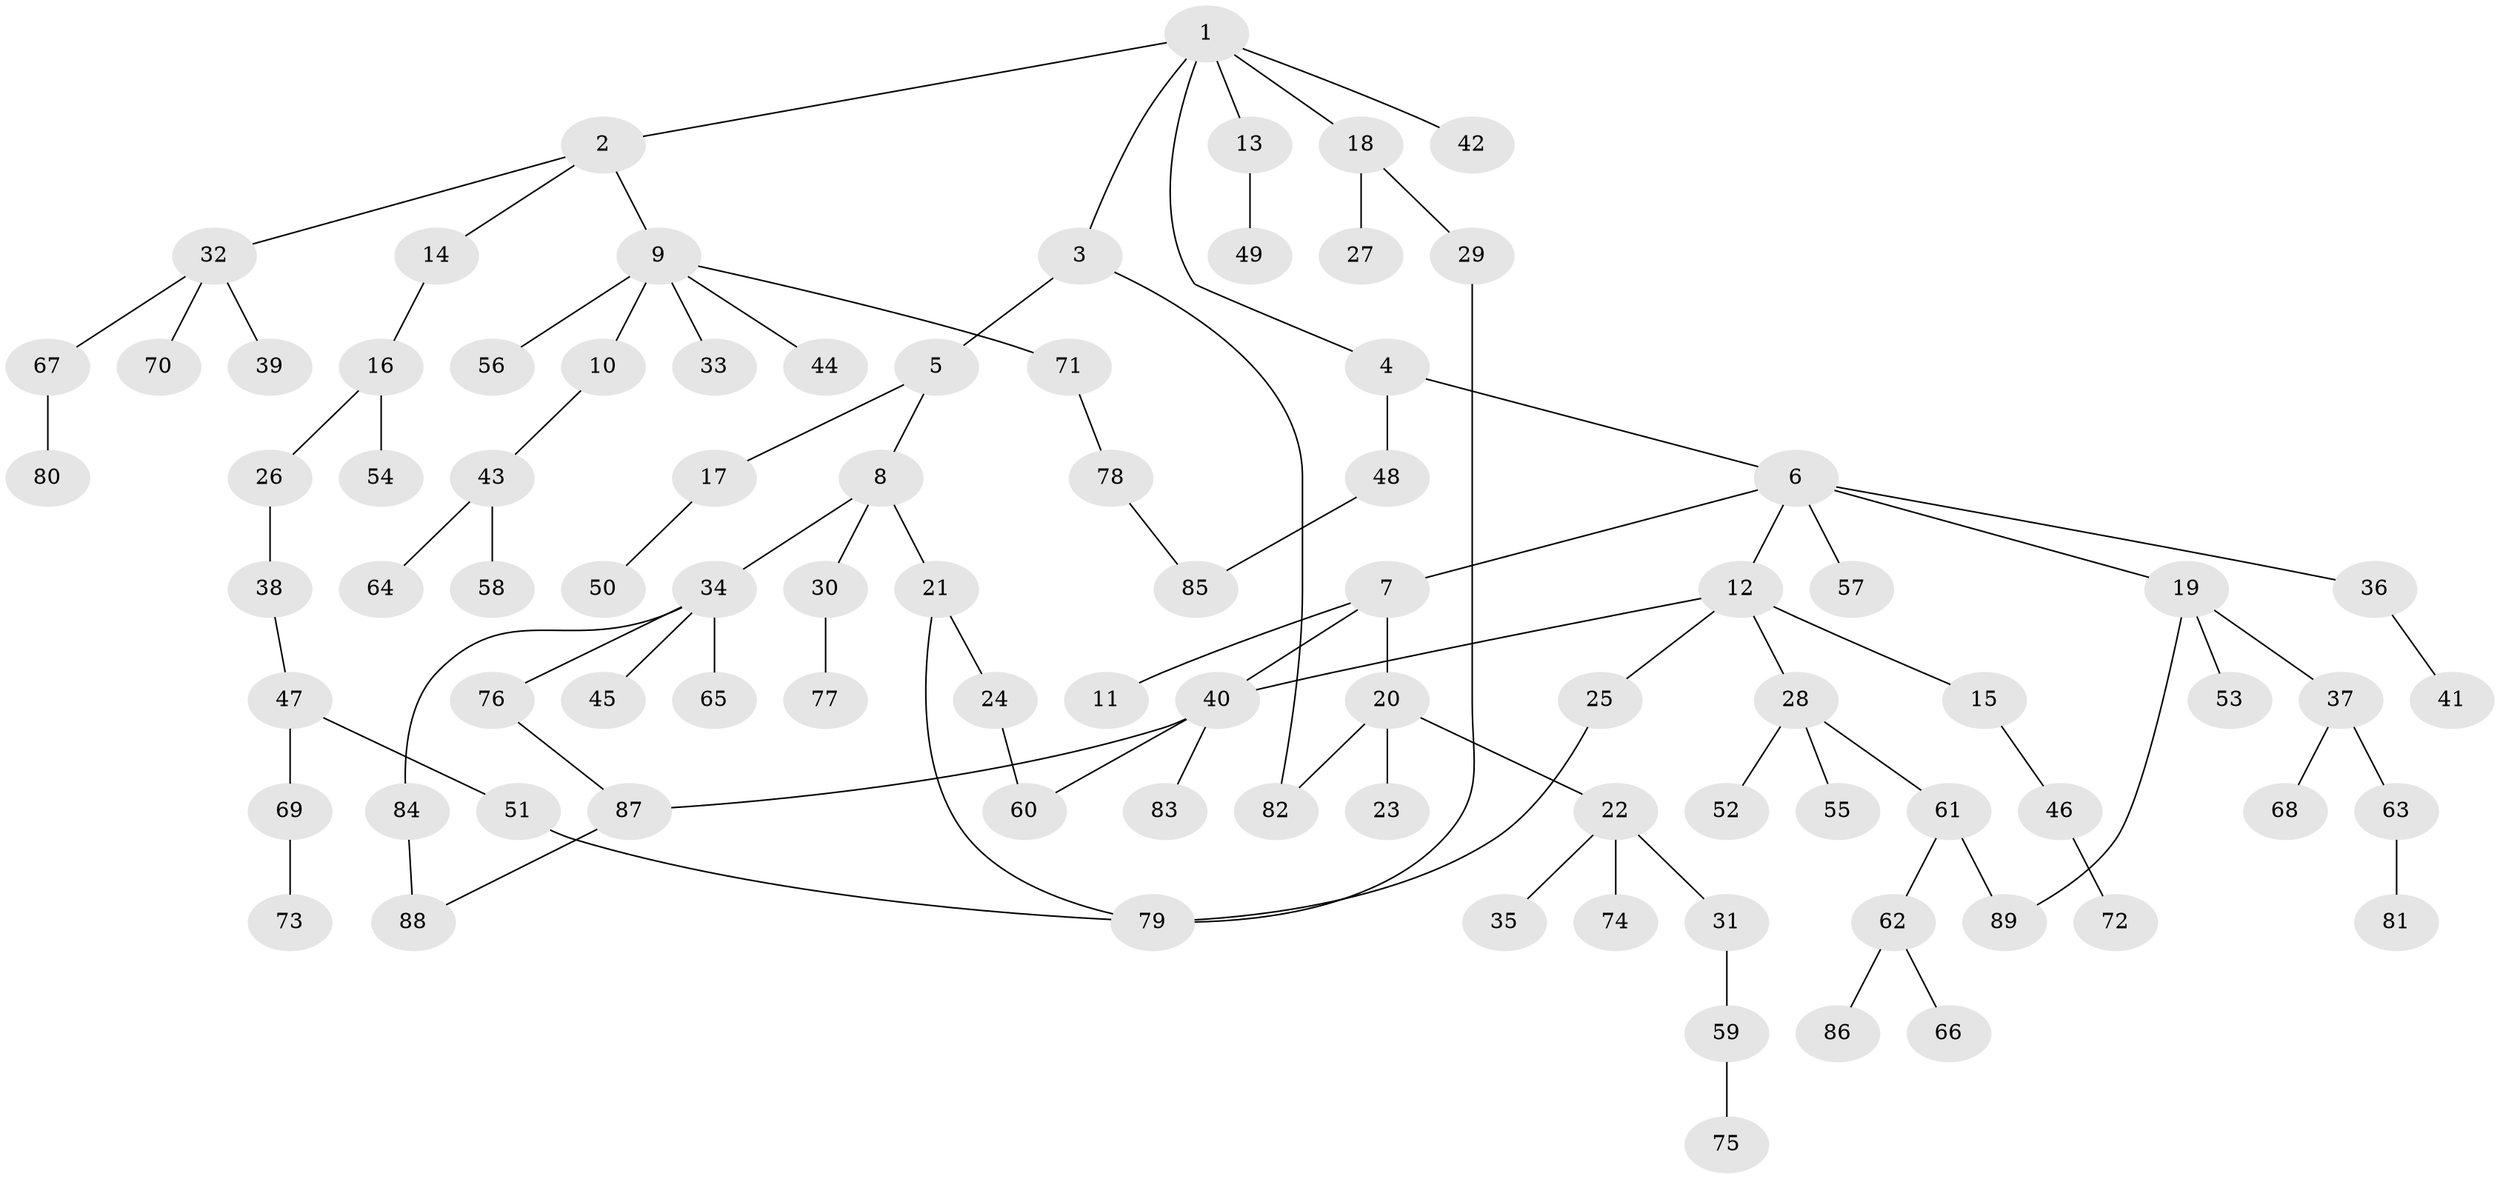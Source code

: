 // Generated by graph-tools (version 1.1) at 2025/13/03/09/25 04:13:20]
// undirected, 89 vertices, 98 edges
graph export_dot {
graph [start="1"]
  node [color=gray90,style=filled];
  1;
  2;
  3;
  4;
  5;
  6;
  7;
  8;
  9;
  10;
  11;
  12;
  13;
  14;
  15;
  16;
  17;
  18;
  19;
  20;
  21;
  22;
  23;
  24;
  25;
  26;
  27;
  28;
  29;
  30;
  31;
  32;
  33;
  34;
  35;
  36;
  37;
  38;
  39;
  40;
  41;
  42;
  43;
  44;
  45;
  46;
  47;
  48;
  49;
  50;
  51;
  52;
  53;
  54;
  55;
  56;
  57;
  58;
  59;
  60;
  61;
  62;
  63;
  64;
  65;
  66;
  67;
  68;
  69;
  70;
  71;
  72;
  73;
  74;
  75;
  76;
  77;
  78;
  79;
  80;
  81;
  82;
  83;
  84;
  85;
  86;
  87;
  88;
  89;
  1 -- 2;
  1 -- 3;
  1 -- 4;
  1 -- 13;
  1 -- 18;
  1 -- 42;
  2 -- 9;
  2 -- 14;
  2 -- 32;
  3 -- 5;
  3 -- 82;
  4 -- 6;
  4 -- 48;
  5 -- 8;
  5 -- 17;
  6 -- 7;
  6 -- 12;
  6 -- 19;
  6 -- 36;
  6 -- 57;
  7 -- 11;
  7 -- 20;
  7 -- 40;
  8 -- 21;
  8 -- 30;
  8 -- 34;
  9 -- 10;
  9 -- 33;
  9 -- 44;
  9 -- 56;
  9 -- 71;
  10 -- 43;
  12 -- 15;
  12 -- 25;
  12 -- 28;
  12 -- 40;
  13 -- 49;
  14 -- 16;
  15 -- 46;
  16 -- 26;
  16 -- 54;
  17 -- 50;
  18 -- 27;
  18 -- 29;
  19 -- 37;
  19 -- 53;
  19 -- 89;
  20 -- 22;
  20 -- 23;
  20 -- 82;
  21 -- 24;
  21 -- 79;
  22 -- 31;
  22 -- 35;
  22 -- 74;
  24 -- 60;
  25 -- 79;
  26 -- 38;
  28 -- 52;
  28 -- 55;
  28 -- 61;
  29 -- 79;
  30 -- 77;
  31 -- 59;
  32 -- 39;
  32 -- 67;
  32 -- 70;
  34 -- 45;
  34 -- 65;
  34 -- 76;
  34 -- 84;
  36 -- 41;
  37 -- 63;
  37 -- 68;
  38 -- 47;
  40 -- 60;
  40 -- 83;
  40 -- 87;
  43 -- 58;
  43 -- 64;
  46 -- 72;
  47 -- 51;
  47 -- 69;
  48 -- 85;
  51 -- 79;
  59 -- 75;
  61 -- 62;
  61 -- 89;
  62 -- 66;
  62 -- 86;
  63 -- 81;
  67 -- 80;
  69 -- 73;
  71 -- 78;
  76 -- 87;
  78 -- 85;
  84 -- 88;
  87 -- 88;
}
